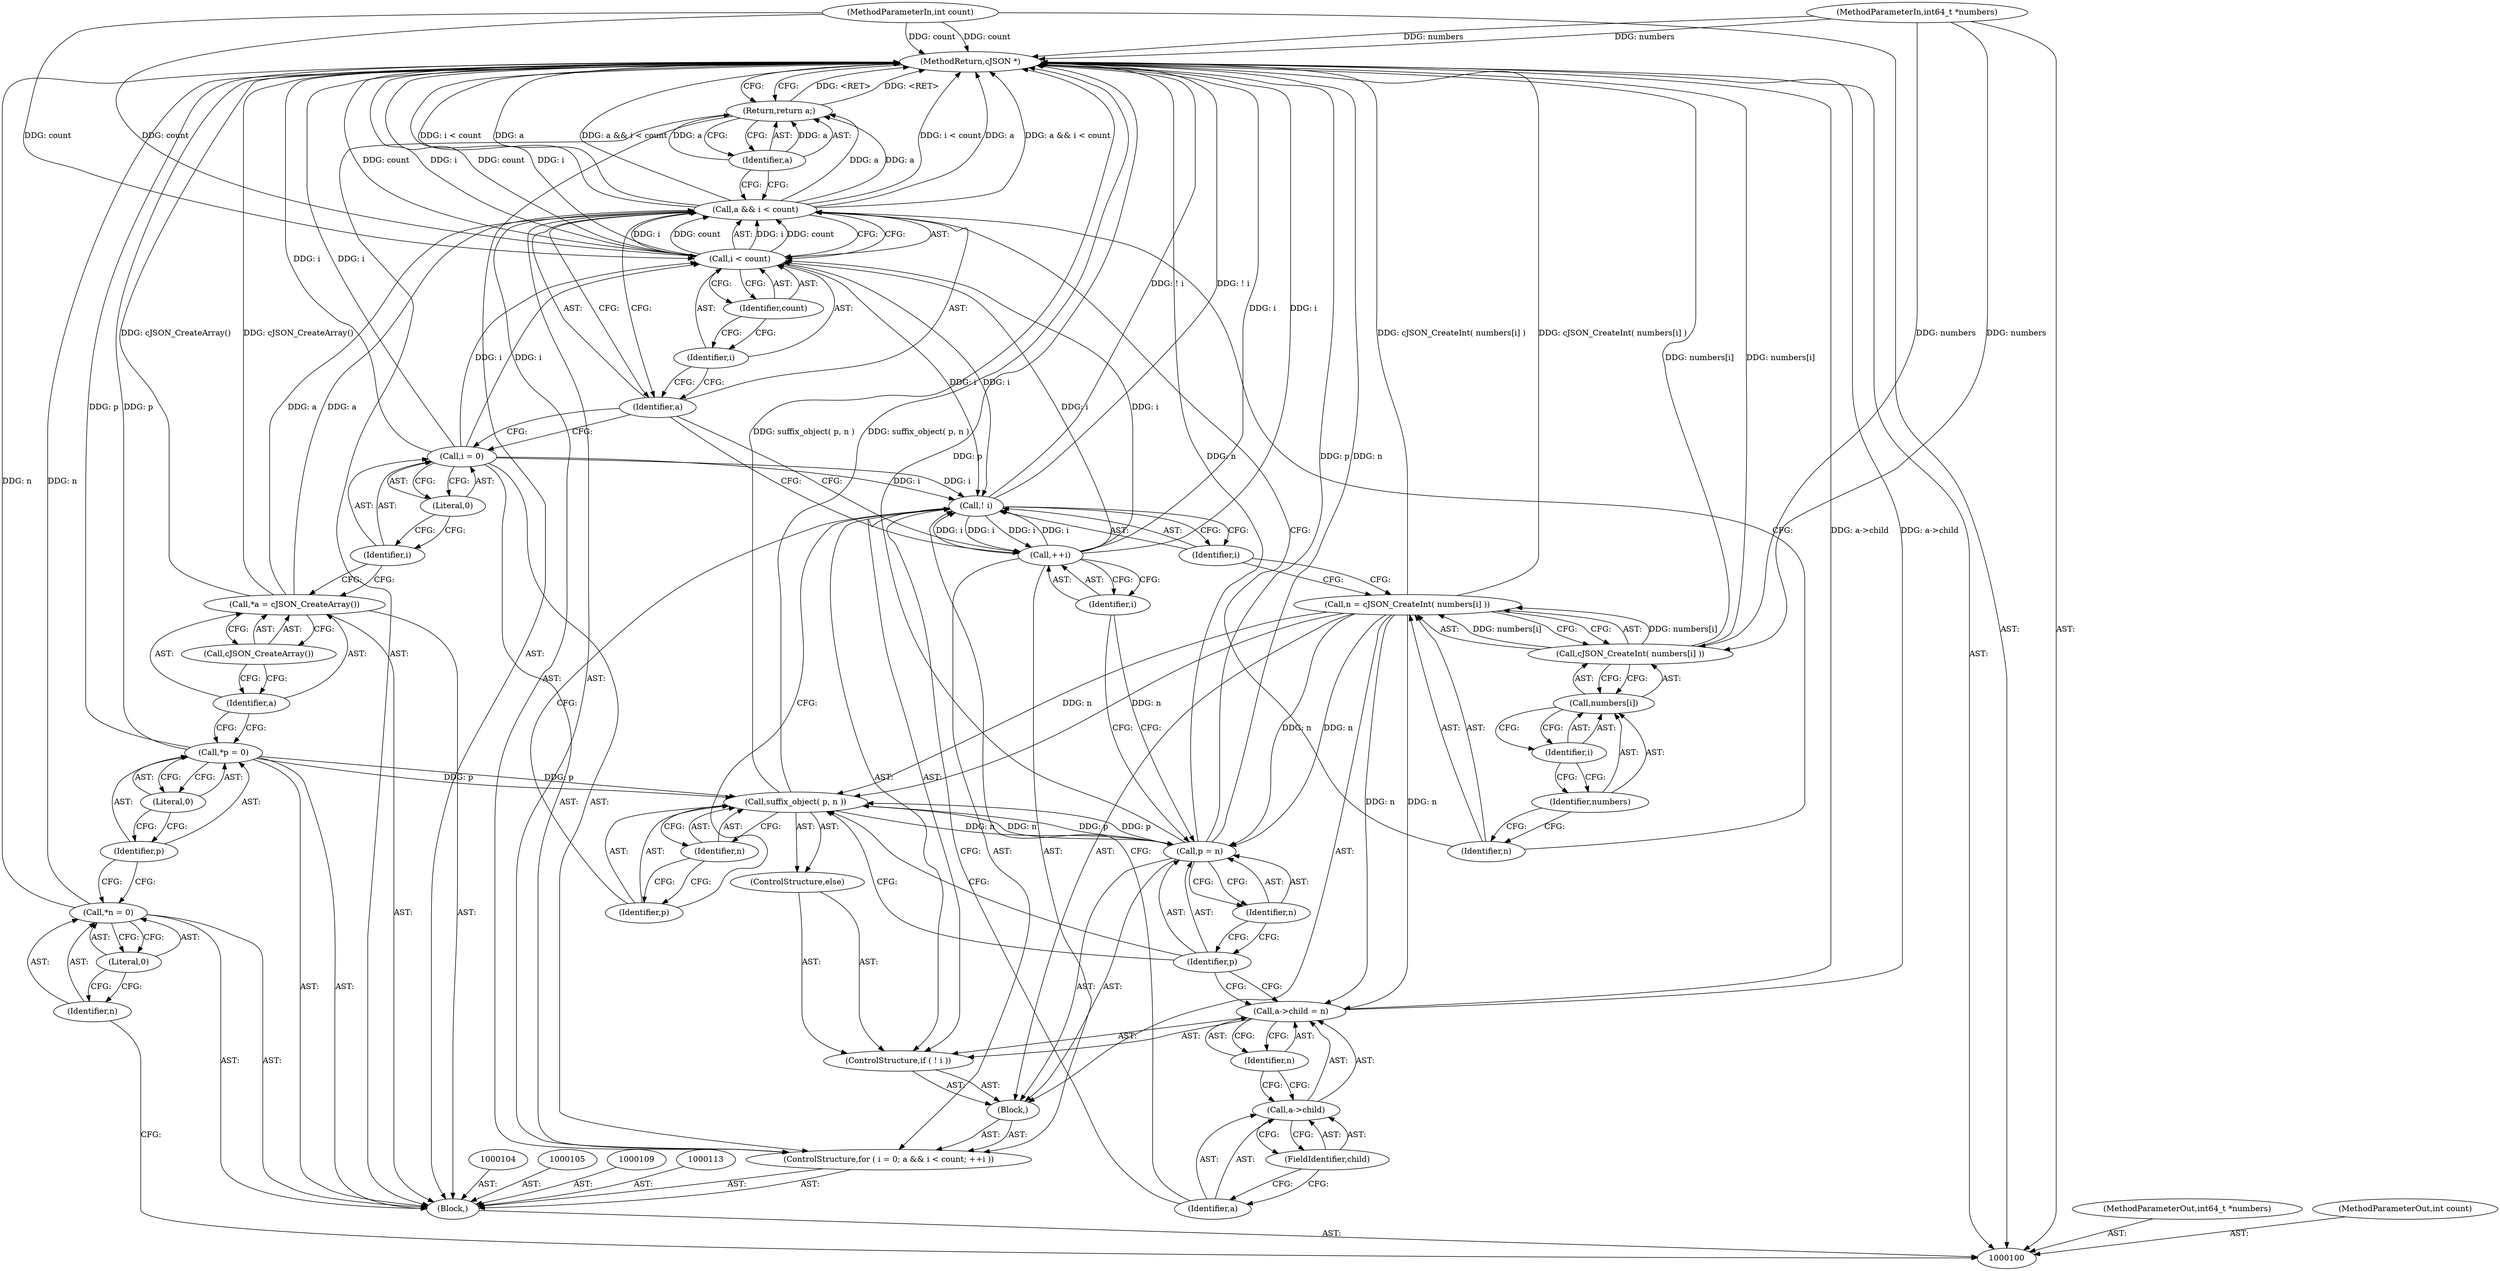 digraph "1_iperf_91f2fa59e8ed80dfbf400add0164ee0e508e412a_9" {
"1000152" [label="(MethodReturn,cJSON *)"];
"1000101" [label="(MethodParameterIn,int64_t *numbers)"];
"1000203" [label="(MethodParameterOut,int64_t *numbers)"];
"1000102" [label="(MethodParameterIn,int count)"];
"1000204" [label="(MethodParameterOut,int count)"];
"1000145" [label="(Identifier,p)"];
"1000146" [label="(Identifier,n)"];
"1000144" [label="(Call,suffix_object( p, n ))"];
"1000147" [label="(Call,p = n)"];
"1000148" [label="(Identifier,p)"];
"1000149" [label="(Identifier,n)"];
"1000150" [label="(Return,return a;)"];
"1000151" [label="(Identifier,a)"];
"1000103" [label="(Block,)"];
"1000108" [label="(Literal,0)"];
"1000110" [label="(Call,*p = 0)"];
"1000111" [label="(Identifier,p)"];
"1000112" [label="(Literal,0)"];
"1000114" [label="(Call,*a = cJSON_CreateArray())"];
"1000115" [label="(Identifier,a)"];
"1000116" [label="(Call,cJSON_CreateArray())"];
"1000106" [label="(Call,*n = 0)"];
"1000107" [label="(Identifier,n)"];
"1000117" [label="(ControlStructure,for ( i = 0; a && i < count; ++i ))"];
"1000120" [label="(Literal,0)"];
"1000121" [label="(Call,a && i < count)"];
"1000122" [label="(Identifier,a)"];
"1000123" [label="(Call,i < count)"];
"1000124" [label="(Identifier,i)"];
"1000125" [label="(Identifier,count)"];
"1000126" [label="(Call,++i)"];
"1000127" [label="(Identifier,i)"];
"1000128" [label="(Block,)"];
"1000118" [label="(Call,i = 0)"];
"1000119" [label="(Identifier,i)"];
"1000129" [label="(Call,n = cJSON_CreateInt( numbers[i] ))"];
"1000130" [label="(Identifier,n)"];
"1000132" [label="(Call,numbers[i])"];
"1000133" [label="(Identifier,numbers)"];
"1000134" [label="(Identifier,i)"];
"1000131" [label="(Call,cJSON_CreateInt( numbers[i] ))"];
"1000135" [label="(ControlStructure,if ( ! i ))"];
"1000136" [label="(Call,! i)"];
"1000137" [label="(Identifier,i)"];
"1000142" [label="(Identifier,n)"];
"1000138" [label="(Call,a->child = n)"];
"1000139" [label="(Call,a->child)"];
"1000140" [label="(Identifier,a)"];
"1000141" [label="(FieldIdentifier,child)"];
"1000143" [label="(ControlStructure,else)"];
"1000152" -> "1000100"  [label="AST: "];
"1000152" -> "1000150"  [label="CFG: "];
"1000123" -> "1000152"  [label="DDG: count"];
"1000123" -> "1000152"  [label="DDG: i"];
"1000106" -> "1000152"  [label="DDG: n"];
"1000121" -> "1000152"  [label="DDG: a && i < count"];
"1000121" -> "1000152"  [label="DDG: i < count"];
"1000121" -> "1000152"  [label="DDG: a"];
"1000126" -> "1000152"  [label="DDG: i"];
"1000102" -> "1000152"  [label="DDG: count"];
"1000118" -> "1000152"  [label="DDG: i"];
"1000131" -> "1000152"  [label="DDG: numbers[i]"];
"1000138" -> "1000152"  [label="DDG: a->child"];
"1000144" -> "1000152"  [label="DDG: suffix_object( p, n )"];
"1000147" -> "1000152"  [label="DDG: n"];
"1000147" -> "1000152"  [label="DDG: p"];
"1000101" -> "1000152"  [label="DDG: numbers"];
"1000136" -> "1000152"  [label="DDG: ! i"];
"1000110" -> "1000152"  [label="DDG: p"];
"1000114" -> "1000152"  [label="DDG: cJSON_CreateArray()"];
"1000129" -> "1000152"  [label="DDG: cJSON_CreateInt( numbers[i] )"];
"1000150" -> "1000152"  [label="DDG: <RET>"];
"1000101" -> "1000100"  [label="AST: "];
"1000101" -> "1000152"  [label="DDG: numbers"];
"1000101" -> "1000131"  [label="DDG: numbers"];
"1000203" -> "1000100"  [label="AST: "];
"1000102" -> "1000100"  [label="AST: "];
"1000102" -> "1000152"  [label="DDG: count"];
"1000102" -> "1000123"  [label="DDG: count"];
"1000204" -> "1000100"  [label="AST: "];
"1000145" -> "1000144"  [label="AST: "];
"1000145" -> "1000136"  [label="CFG: "];
"1000146" -> "1000145"  [label="CFG: "];
"1000146" -> "1000144"  [label="AST: "];
"1000146" -> "1000145"  [label="CFG: "];
"1000144" -> "1000146"  [label="CFG: "];
"1000144" -> "1000143"  [label="AST: "];
"1000144" -> "1000146"  [label="CFG: "];
"1000145" -> "1000144"  [label="AST: "];
"1000146" -> "1000144"  [label="AST: "];
"1000148" -> "1000144"  [label="CFG: "];
"1000144" -> "1000152"  [label="DDG: suffix_object( p, n )"];
"1000147" -> "1000144"  [label="DDG: p"];
"1000110" -> "1000144"  [label="DDG: p"];
"1000129" -> "1000144"  [label="DDG: n"];
"1000144" -> "1000147"  [label="DDG: n"];
"1000147" -> "1000128"  [label="AST: "];
"1000147" -> "1000149"  [label="CFG: "];
"1000148" -> "1000147"  [label="AST: "];
"1000149" -> "1000147"  [label="AST: "];
"1000127" -> "1000147"  [label="CFG: "];
"1000147" -> "1000152"  [label="DDG: n"];
"1000147" -> "1000152"  [label="DDG: p"];
"1000147" -> "1000144"  [label="DDG: p"];
"1000144" -> "1000147"  [label="DDG: n"];
"1000129" -> "1000147"  [label="DDG: n"];
"1000148" -> "1000147"  [label="AST: "];
"1000148" -> "1000138"  [label="CFG: "];
"1000148" -> "1000144"  [label="CFG: "];
"1000149" -> "1000148"  [label="CFG: "];
"1000149" -> "1000147"  [label="AST: "];
"1000149" -> "1000148"  [label="CFG: "];
"1000147" -> "1000149"  [label="CFG: "];
"1000150" -> "1000103"  [label="AST: "];
"1000150" -> "1000151"  [label="CFG: "];
"1000151" -> "1000150"  [label="AST: "];
"1000152" -> "1000150"  [label="CFG: "];
"1000150" -> "1000152"  [label="DDG: <RET>"];
"1000151" -> "1000150"  [label="DDG: a"];
"1000121" -> "1000150"  [label="DDG: a"];
"1000151" -> "1000150"  [label="AST: "];
"1000151" -> "1000121"  [label="CFG: "];
"1000150" -> "1000151"  [label="CFG: "];
"1000151" -> "1000150"  [label="DDG: a"];
"1000103" -> "1000100"  [label="AST: "];
"1000104" -> "1000103"  [label="AST: "];
"1000105" -> "1000103"  [label="AST: "];
"1000106" -> "1000103"  [label="AST: "];
"1000109" -> "1000103"  [label="AST: "];
"1000110" -> "1000103"  [label="AST: "];
"1000113" -> "1000103"  [label="AST: "];
"1000114" -> "1000103"  [label="AST: "];
"1000117" -> "1000103"  [label="AST: "];
"1000150" -> "1000103"  [label="AST: "];
"1000108" -> "1000106"  [label="AST: "];
"1000108" -> "1000107"  [label="CFG: "];
"1000106" -> "1000108"  [label="CFG: "];
"1000110" -> "1000103"  [label="AST: "];
"1000110" -> "1000112"  [label="CFG: "];
"1000111" -> "1000110"  [label="AST: "];
"1000112" -> "1000110"  [label="AST: "];
"1000115" -> "1000110"  [label="CFG: "];
"1000110" -> "1000152"  [label="DDG: p"];
"1000110" -> "1000144"  [label="DDG: p"];
"1000111" -> "1000110"  [label="AST: "];
"1000111" -> "1000106"  [label="CFG: "];
"1000112" -> "1000111"  [label="CFG: "];
"1000112" -> "1000110"  [label="AST: "];
"1000112" -> "1000111"  [label="CFG: "];
"1000110" -> "1000112"  [label="CFG: "];
"1000114" -> "1000103"  [label="AST: "];
"1000114" -> "1000116"  [label="CFG: "];
"1000115" -> "1000114"  [label="AST: "];
"1000116" -> "1000114"  [label="AST: "];
"1000119" -> "1000114"  [label="CFG: "];
"1000114" -> "1000152"  [label="DDG: cJSON_CreateArray()"];
"1000114" -> "1000121"  [label="DDG: a"];
"1000115" -> "1000114"  [label="AST: "];
"1000115" -> "1000110"  [label="CFG: "];
"1000116" -> "1000115"  [label="CFG: "];
"1000116" -> "1000114"  [label="AST: "];
"1000116" -> "1000115"  [label="CFG: "];
"1000114" -> "1000116"  [label="CFG: "];
"1000106" -> "1000103"  [label="AST: "];
"1000106" -> "1000108"  [label="CFG: "];
"1000107" -> "1000106"  [label="AST: "];
"1000108" -> "1000106"  [label="AST: "];
"1000111" -> "1000106"  [label="CFG: "];
"1000106" -> "1000152"  [label="DDG: n"];
"1000107" -> "1000106"  [label="AST: "];
"1000107" -> "1000100"  [label="CFG: "];
"1000108" -> "1000107"  [label="CFG: "];
"1000117" -> "1000103"  [label="AST: "];
"1000118" -> "1000117"  [label="AST: "];
"1000121" -> "1000117"  [label="AST: "];
"1000126" -> "1000117"  [label="AST: "];
"1000128" -> "1000117"  [label="AST: "];
"1000120" -> "1000118"  [label="AST: "];
"1000120" -> "1000119"  [label="CFG: "];
"1000118" -> "1000120"  [label="CFG: "];
"1000121" -> "1000117"  [label="AST: "];
"1000121" -> "1000122"  [label="CFG: "];
"1000121" -> "1000123"  [label="CFG: "];
"1000122" -> "1000121"  [label="AST: "];
"1000123" -> "1000121"  [label="AST: "];
"1000130" -> "1000121"  [label="CFG: "];
"1000151" -> "1000121"  [label="CFG: "];
"1000121" -> "1000152"  [label="DDG: a && i < count"];
"1000121" -> "1000152"  [label="DDG: i < count"];
"1000121" -> "1000152"  [label="DDG: a"];
"1000114" -> "1000121"  [label="DDG: a"];
"1000123" -> "1000121"  [label="DDG: i"];
"1000123" -> "1000121"  [label="DDG: count"];
"1000121" -> "1000150"  [label="DDG: a"];
"1000122" -> "1000121"  [label="AST: "];
"1000122" -> "1000118"  [label="CFG: "];
"1000122" -> "1000126"  [label="CFG: "];
"1000124" -> "1000122"  [label="CFG: "];
"1000121" -> "1000122"  [label="CFG: "];
"1000123" -> "1000121"  [label="AST: "];
"1000123" -> "1000125"  [label="CFG: "];
"1000124" -> "1000123"  [label="AST: "];
"1000125" -> "1000123"  [label="AST: "];
"1000121" -> "1000123"  [label="CFG: "];
"1000123" -> "1000152"  [label="DDG: count"];
"1000123" -> "1000152"  [label="DDG: i"];
"1000123" -> "1000121"  [label="DDG: i"];
"1000123" -> "1000121"  [label="DDG: count"];
"1000126" -> "1000123"  [label="DDG: i"];
"1000118" -> "1000123"  [label="DDG: i"];
"1000102" -> "1000123"  [label="DDG: count"];
"1000123" -> "1000136"  [label="DDG: i"];
"1000124" -> "1000123"  [label="AST: "];
"1000124" -> "1000122"  [label="CFG: "];
"1000125" -> "1000124"  [label="CFG: "];
"1000125" -> "1000123"  [label="AST: "];
"1000125" -> "1000124"  [label="CFG: "];
"1000123" -> "1000125"  [label="CFG: "];
"1000126" -> "1000117"  [label="AST: "];
"1000126" -> "1000127"  [label="CFG: "];
"1000127" -> "1000126"  [label="AST: "];
"1000122" -> "1000126"  [label="CFG: "];
"1000126" -> "1000152"  [label="DDG: i"];
"1000126" -> "1000123"  [label="DDG: i"];
"1000136" -> "1000126"  [label="DDG: i"];
"1000126" -> "1000136"  [label="DDG: i"];
"1000127" -> "1000126"  [label="AST: "];
"1000127" -> "1000147"  [label="CFG: "];
"1000126" -> "1000127"  [label="CFG: "];
"1000128" -> "1000117"  [label="AST: "];
"1000129" -> "1000128"  [label="AST: "];
"1000135" -> "1000128"  [label="AST: "];
"1000147" -> "1000128"  [label="AST: "];
"1000118" -> "1000117"  [label="AST: "];
"1000118" -> "1000120"  [label="CFG: "];
"1000119" -> "1000118"  [label="AST: "];
"1000120" -> "1000118"  [label="AST: "];
"1000122" -> "1000118"  [label="CFG: "];
"1000118" -> "1000152"  [label="DDG: i"];
"1000118" -> "1000123"  [label="DDG: i"];
"1000118" -> "1000136"  [label="DDG: i"];
"1000119" -> "1000118"  [label="AST: "];
"1000119" -> "1000114"  [label="CFG: "];
"1000120" -> "1000119"  [label="CFG: "];
"1000129" -> "1000128"  [label="AST: "];
"1000129" -> "1000131"  [label="CFG: "];
"1000130" -> "1000129"  [label="AST: "];
"1000131" -> "1000129"  [label="AST: "];
"1000137" -> "1000129"  [label="CFG: "];
"1000129" -> "1000152"  [label="DDG: cJSON_CreateInt( numbers[i] )"];
"1000131" -> "1000129"  [label="DDG: numbers[i]"];
"1000129" -> "1000138"  [label="DDG: n"];
"1000129" -> "1000144"  [label="DDG: n"];
"1000129" -> "1000147"  [label="DDG: n"];
"1000130" -> "1000129"  [label="AST: "];
"1000130" -> "1000121"  [label="CFG: "];
"1000133" -> "1000130"  [label="CFG: "];
"1000132" -> "1000131"  [label="AST: "];
"1000132" -> "1000134"  [label="CFG: "];
"1000133" -> "1000132"  [label="AST: "];
"1000134" -> "1000132"  [label="AST: "];
"1000131" -> "1000132"  [label="CFG: "];
"1000133" -> "1000132"  [label="AST: "];
"1000133" -> "1000130"  [label="CFG: "];
"1000134" -> "1000133"  [label="CFG: "];
"1000134" -> "1000132"  [label="AST: "];
"1000134" -> "1000133"  [label="CFG: "];
"1000132" -> "1000134"  [label="CFG: "];
"1000131" -> "1000129"  [label="AST: "];
"1000131" -> "1000132"  [label="CFG: "];
"1000132" -> "1000131"  [label="AST: "];
"1000129" -> "1000131"  [label="CFG: "];
"1000131" -> "1000152"  [label="DDG: numbers[i]"];
"1000131" -> "1000129"  [label="DDG: numbers[i]"];
"1000101" -> "1000131"  [label="DDG: numbers"];
"1000135" -> "1000128"  [label="AST: "];
"1000136" -> "1000135"  [label="AST: "];
"1000138" -> "1000135"  [label="AST: "];
"1000143" -> "1000135"  [label="AST: "];
"1000136" -> "1000135"  [label="AST: "];
"1000136" -> "1000137"  [label="CFG: "];
"1000137" -> "1000136"  [label="AST: "];
"1000140" -> "1000136"  [label="CFG: "];
"1000145" -> "1000136"  [label="CFG: "];
"1000136" -> "1000152"  [label="DDG: ! i"];
"1000136" -> "1000126"  [label="DDG: i"];
"1000126" -> "1000136"  [label="DDG: i"];
"1000118" -> "1000136"  [label="DDG: i"];
"1000123" -> "1000136"  [label="DDG: i"];
"1000137" -> "1000136"  [label="AST: "];
"1000137" -> "1000129"  [label="CFG: "];
"1000136" -> "1000137"  [label="CFG: "];
"1000142" -> "1000138"  [label="AST: "];
"1000142" -> "1000139"  [label="CFG: "];
"1000138" -> "1000142"  [label="CFG: "];
"1000138" -> "1000135"  [label="AST: "];
"1000138" -> "1000142"  [label="CFG: "];
"1000139" -> "1000138"  [label="AST: "];
"1000142" -> "1000138"  [label="AST: "];
"1000148" -> "1000138"  [label="CFG: "];
"1000138" -> "1000152"  [label="DDG: a->child"];
"1000129" -> "1000138"  [label="DDG: n"];
"1000139" -> "1000138"  [label="AST: "];
"1000139" -> "1000141"  [label="CFG: "];
"1000140" -> "1000139"  [label="AST: "];
"1000141" -> "1000139"  [label="AST: "];
"1000142" -> "1000139"  [label="CFG: "];
"1000140" -> "1000139"  [label="AST: "];
"1000140" -> "1000136"  [label="CFG: "];
"1000141" -> "1000140"  [label="CFG: "];
"1000141" -> "1000139"  [label="AST: "];
"1000141" -> "1000140"  [label="CFG: "];
"1000139" -> "1000141"  [label="CFG: "];
"1000143" -> "1000135"  [label="AST: "];
"1000144" -> "1000143"  [label="AST: "];
}
